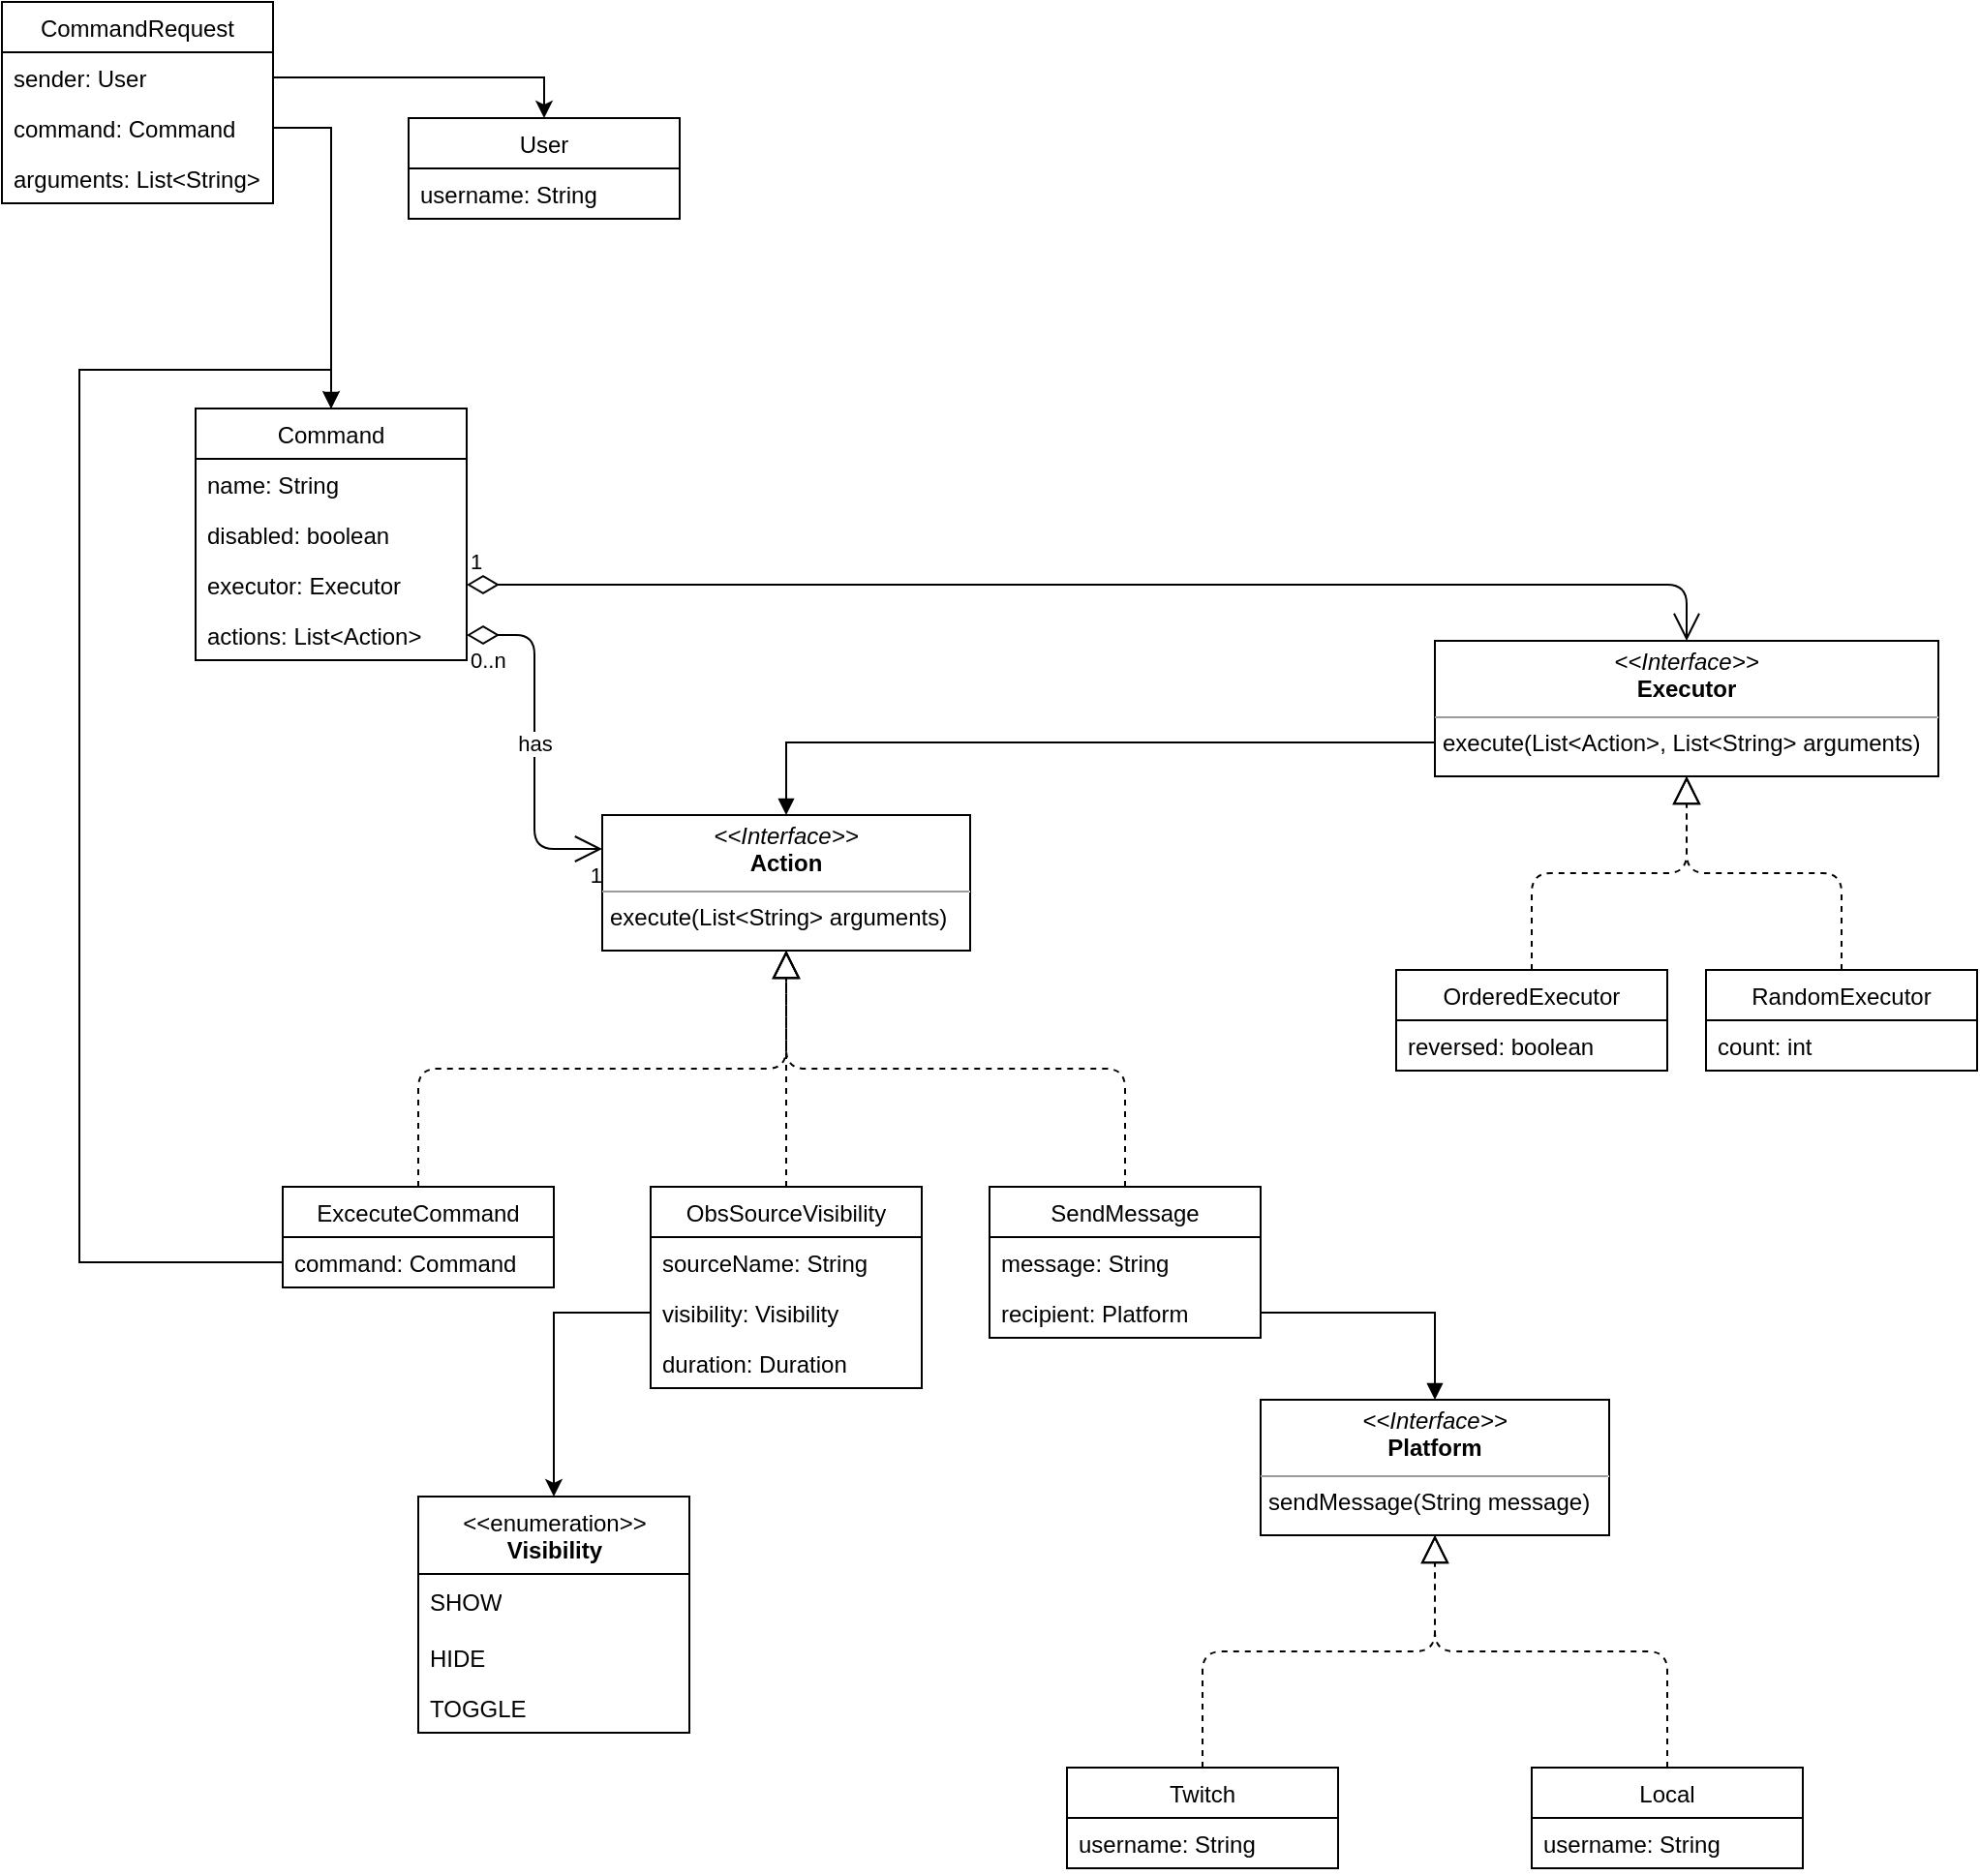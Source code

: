 <mxfile version="13.9.9" type="device"><diagram id="5rAWYIer4ax2ahDMZukU" name="Page-1"><mxGraphModel dx="1422" dy="1922" grid="1" gridSize="10" guides="1" tooltips="1" connect="1" arrows="1" fold="1" page="1" pageScale="1" pageWidth="850" pageHeight="1100" math="0" shadow="0"><root><mxCell id="0"/><mxCell id="1" parent="0"/><mxCell id="f0qsZhC-R-UJCWMtpXVE-1" value="Command" style="swimlane;fontStyle=0;childLayout=stackLayout;horizontal=1;startSize=26;fillColor=none;horizontalStack=0;resizeParent=1;resizeParentMax=0;resizeLast=0;collapsible=1;marginBottom=0;" parent="1" vertex="1"><mxGeometry x="240" y="120" width="140" height="130" as="geometry"/></mxCell><mxCell id="f0qsZhC-R-UJCWMtpXVE-2" value="name: String" style="text;strokeColor=none;fillColor=none;align=left;verticalAlign=top;spacingLeft=4;spacingRight=4;overflow=hidden;rotatable=0;points=[[0,0.5],[1,0.5]];portConstraint=eastwest;" parent="f0qsZhC-R-UJCWMtpXVE-1" vertex="1"><mxGeometry y="26" width="140" height="26" as="geometry"/></mxCell><mxCell id="f0qsZhC-R-UJCWMtpXVE-3" value="disabled: boolean" style="text;strokeColor=none;fillColor=none;align=left;verticalAlign=top;spacingLeft=4;spacingRight=4;overflow=hidden;rotatable=0;points=[[0,0.5],[1,0.5]];portConstraint=eastwest;" parent="f0qsZhC-R-UJCWMtpXVE-1" vertex="1"><mxGeometry y="52" width="140" height="26" as="geometry"/></mxCell><mxCell id="f0qsZhC-R-UJCWMtpXVE-106" value="executor: Executor" style="text;strokeColor=none;fillColor=none;align=left;verticalAlign=top;spacingLeft=4;spacingRight=4;overflow=hidden;rotatable=0;points=[[0,0.5],[1,0.5]];portConstraint=eastwest;" parent="f0qsZhC-R-UJCWMtpXVE-1" vertex="1"><mxGeometry y="78" width="140" height="26" as="geometry"/></mxCell><mxCell id="f0qsZhC-R-UJCWMtpXVE-4" value="actions: List&lt;Action&gt;" style="text;strokeColor=none;fillColor=none;align=left;verticalAlign=top;spacingLeft=4;spacingRight=4;overflow=hidden;rotatable=0;points=[[0,0.5],[1,0.5]];portConstraint=eastwest;" parent="f0qsZhC-R-UJCWMtpXVE-1" vertex="1"><mxGeometry y="104" width="140" height="26" as="geometry"/></mxCell><mxCell id="f0qsZhC-R-UJCWMtpXVE-10" value="has" style="endArrow=open;html=1;endSize=12;startArrow=diamondThin;startSize=14;startFill=0;edgeStyle=orthogonalEdgeStyle;exitX=1;exitY=0.5;exitDx=0;exitDy=0;entryX=0;entryY=0.25;entryDx=0;entryDy=0;" parent="1" source="f0qsZhC-R-UJCWMtpXVE-4" target="f0qsZhC-R-UJCWMtpXVE-92" edge="1"><mxGeometry relative="1" as="geometry"><mxPoint x="380" y="349" as="sourcePoint"/><mxPoint x="500" y="358.5" as="targetPoint"/></mxGeometry></mxCell><mxCell id="f0qsZhC-R-UJCWMtpXVE-11" value="0..n" style="edgeLabel;resizable=0;html=1;align=left;verticalAlign=top;" parent="f0qsZhC-R-UJCWMtpXVE-10" connectable="0" vertex="1"><mxGeometry x="-1" relative="1" as="geometry"/></mxCell><mxCell id="f0qsZhC-R-UJCWMtpXVE-12" value="1" style="edgeLabel;resizable=0;html=1;align=right;verticalAlign=top;" parent="f0qsZhC-R-UJCWMtpXVE-10" connectable="0" vertex="1"><mxGeometry x="1" relative="1" as="geometry"/></mxCell><mxCell id="f0qsZhC-R-UJCWMtpXVE-14" value="ObsSourceVisibility" style="swimlane;fontStyle=0;childLayout=stackLayout;horizontal=1;startSize=26;fillColor=none;horizontalStack=0;resizeParent=1;resizeParentMax=0;resizeLast=0;collapsible=1;marginBottom=0;" parent="1" vertex="1"><mxGeometry x="475" y="522" width="140" height="104" as="geometry"/></mxCell><mxCell id="f0qsZhC-R-UJCWMtpXVE-15" value="sourceName: String" style="text;strokeColor=none;fillColor=none;align=left;verticalAlign=top;spacingLeft=4;spacingRight=4;overflow=hidden;rotatable=0;points=[[0,0.5],[1,0.5]];portConstraint=eastwest;" parent="f0qsZhC-R-UJCWMtpXVE-14" vertex="1"><mxGeometry y="26" width="140" height="26" as="geometry"/></mxCell><mxCell id="f0qsZhC-R-UJCWMtpXVE-16" value="visibility: Visibility" style="text;strokeColor=none;fillColor=none;align=left;verticalAlign=top;spacingLeft=4;spacingRight=4;overflow=hidden;rotatable=0;points=[[0,0.5],[1,0.5]];portConstraint=eastwest;" parent="f0qsZhC-R-UJCWMtpXVE-14" vertex="1"><mxGeometry y="52" width="140" height="26" as="geometry"/></mxCell><mxCell id="f0qsZhC-R-UJCWMtpXVE-24" value="duration: Duration" style="text;strokeColor=none;fillColor=none;align=left;verticalAlign=top;spacingLeft=4;spacingRight=4;overflow=hidden;rotatable=0;points=[[0,0.5],[1,0.5]];portConstraint=eastwest;" parent="f0qsZhC-R-UJCWMtpXVE-14" vertex="1"><mxGeometry y="78" width="140" height="26" as="geometry"/></mxCell><mxCell id="f0qsZhC-R-UJCWMtpXVE-25" style="edgeStyle=orthogonalEdgeStyle;rounded=0;orthogonalLoop=1;jettySize=auto;html=1;exitX=0;exitY=0.5;exitDx=0;exitDy=0;" parent="1" source="f0qsZhC-R-UJCWMtpXVE-16" target="f0qsZhC-R-UJCWMtpXVE-64" edge="1"><mxGeometry relative="1" as="geometry"><mxPoint x="380" y="692" as="targetPoint"/></mxGeometry></mxCell><mxCell id="f0qsZhC-R-UJCWMtpXVE-26" value="SendMessage" style="swimlane;fontStyle=0;childLayout=stackLayout;horizontal=1;startSize=26;fillColor=none;horizontalStack=0;resizeParent=1;resizeParentMax=0;resizeLast=0;collapsible=1;marginBottom=0;" parent="1" vertex="1"><mxGeometry x="650" y="522" width="140" height="78" as="geometry"/></mxCell><mxCell id="f0qsZhC-R-UJCWMtpXVE-27" value="message: String" style="text;strokeColor=none;fillColor=none;align=left;verticalAlign=top;spacingLeft=4;spacingRight=4;overflow=hidden;rotatable=0;points=[[0,0.5],[1,0.5]];portConstraint=eastwest;" parent="f0qsZhC-R-UJCWMtpXVE-26" vertex="1"><mxGeometry y="26" width="140" height="26" as="geometry"/></mxCell><mxCell id="f0qsZhC-R-UJCWMtpXVE-30" value="recipient: Platform" style="text;strokeColor=none;fillColor=none;align=left;verticalAlign=top;spacingLeft=4;spacingRight=4;overflow=hidden;rotatable=0;points=[[0,0.5],[1,0.5]];portConstraint=eastwest;" parent="f0qsZhC-R-UJCWMtpXVE-26" vertex="1"><mxGeometry y="52" width="140" height="26" as="geometry"/></mxCell><mxCell id="f0qsZhC-R-UJCWMtpXVE-36" value="" style="endArrow=block;html=1;endSize=12;startArrow=none;startSize=14;startFill=0;edgeStyle=orthogonalEdgeStyle;exitX=0.5;exitY=0;exitDx=0;exitDy=0;entryX=0.5;entryY=1;entryDx=0;entryDy=0;endFill=0;dashed=1;" parent="1" source="f0qsZhC-R-UJCWMtpXVE-14" target="f0qsZhC-R-UJCWMtpXVE-92" edge="1"><mxGeometry x="0.043" relative="1" as="geometry"><mxPoint x="410" y="452" as="sourcePoint"/><mxPoint x="570" y="408" as="targetPoint"/><mxPoint as="offset"/></mxGeometry></mxCell><mxCell id="f0qsZhC-R-UJCWMtpXVE-39" value="" style="endArrow=block;html=1;endSize=12;startArrow=none;startSize=14;startFill=0;edgeStyle=orthogonalEdgeStyle;endFill=0;dashed=1;exitX=0.5;exitY=0;exitDx=0;exitDy=0;" parent="1" source="f0qsZhC-R-UJCWMtpXVE-26" target="f0qsZhC-R-UJCWMtpXVE-92" edge="1"><mxGeometry x="0.043" relative="1" as="geometry"><mxPoint x="390" y="542" as="sourcePoint"/><mxPoint x="570" y="408" as="targetPoint"/><mxPoint as="offset"/></mxGeometry></mxCell><mxCell id="f0qsZhC-R-UJCWMtpXVE-44" style="edgeStyle=orthogonalEdgeStyle;rounded=0;orthogonalLoop=1;jettySize=auto;html=1;startArrow=none;startFill=0;endArrow=block;endFill=1;entryX=0.5;entryY=0;entryDx=0;entryDy=0;" parent="1" source="f0qsZhC-R-UJCWMtpXVE-30" target="f0qsZhC-R-UJCWMtpXVE-80" edge="1"><mxGeometry relative="1" as="geometry"><mxPoint x="680" y="652" as="targetPoint"/></mxGeometry></mxCell><mxCell id="f0qsZhC-R-UJCWMtpXVE-49" value="ExcecuteCommand" style="swimlane;fontStyle=0;childLayout=stackLayout;horizontal=1;startSize=26;fillColor=none;horizontalStack=0;resizeParent=1;resizeParentMax=0;resizeLast=0;collapsible=1;marginBottom=0;" parent="1" vertex="1"><mxGeometry x="285" y="522" width="140" height="52" as="geometry"/></mxCell><mxCell id="f0qsZhC-R-UJCWMtpXVE-50" value="command: Command" style="text;strokeColor=none;fillColor=none;align=left;verticalAlign=top;spacingLeft=4;spacingRight=4;overflow=hidden;rotatable=0;points=[[0,0.5],[1,0.5]];portConstraint=eastwest;" parent="f0qsZhC-R-UJCWMtpXVE-49" vertex="1"><mxGeometry y="26" width="140" height="26" as="geometry"/></mxCell><mxCell id="f0qsZhC-R-UJCWMtpXVE-53" value="" style="endArrow=block;html=1;endSize=12;startArrow=none;startSize=14;startFill=0;edgeStyle=orthogonalEdgeStyle;endFill=0;dashed=1;exitX=0.5;exitY=0;exitDx=0;exitDy=0;" parent="1" source="f0qsZhC-R-UJCWMtpXVE-49" target="f0qsZhC-R-UJCWMtpXVE-92" edge="1"><mxGeometry x="0.043" relative="1" as="geometry"><mxPoint x="580" y="542" as="sourcePoint"/><mxPoint x="570" y="408" as="targetPoint"/><mxPoint as="offset"/></mxGeometry></mxCell><mxCell id="f0qsZhC-R-UJCWMtpXVE-55" value="Twitch" style="swimlane;fontStyle=0;childLayout=stackLayout;horizontal=1;startSize=26;fillColor=none;horizontalStack=0;resizeParent=1;resizeParentMax=0;resizeLast=0;collapsible=1;marginBottom=0;" parent="1" vertex="1"><mxGeometry x="690" y="822" width="140" height="52" as="geometry"/></mxCell><mxCell id="f0qsZhC-R-UJCWMtpXVE-56" value="username: String" style="text;strokeColor=none;fillColor=none;align=left;verticalAlign=top;spacingLeft=4;spacingRight=4;overflow=hidden;rotatable=0;points=[[0,0.5],[1,0.5]];portConstraint=eastwest;" parent="f0qsZhC-R-UJCWMtpXVE-55" vertex="1"><mxGeometry y="26" width="140" height="26" as="geometry"/></mxCell><mxCell id="f0qsZhC-R-UJCWMtpXVE-58" value="Local" style="swimlane;fontStyle=0;childLayout=stackLayout;horizontal=1;startSize=26;fillColor=none;horizontalStack=0;resizeParent=1;resizeParentMax=0;resizeLast=0;collapsible=1;marginBottom=0;" parent="1" vertex="1"><mxGeometry x="930" y="822" width="140" height="52" as="geometry"/></mxCell><mxCell id="f0qsZhC-R-UJCWMtpXVE-91" value="username: String" style="text;strokeColor=none;fillColor=none;align=left;verticalAlign=top;spacingLeft=4;spacingRight=4;overflow=hidden;rotatable=0;points=[[0,0.5],[1,0.5]];portConstraint=eastwest;" parent="f0qsZhC-R-UJCWMtpXVE-58" vertex="1"><mxGeometry y="26" width="140" height="26" as="geometry"/></mxCell><mxCell id="f0qsZhC-R-UJCWMtpXVE-64" value="&amp;lt;&amp;lt;enumeration&amp;gt;&amp;gt;&lt;br&gt;&lt;b&gt;Visibility&lt;/b&gt;" style="swimlane;fontStyle=0;align=center;verticalAlign=top;childLayout=stackLayout;horizontal=1;startSize=40;horizontalStack=0;resizeParent=1;resizeParentMax=0;resizeLast=0;collapsible=0;marginBottom=0;html=1;" parent="1" vertex="1"><mxGeometry x="355" y="682" width="140" height="122" as="geometry"/></mxCell><mxCell id="f0qsZhC-R-UJCWMtpXVE-65" value="SHOW" style="text;html=1;strokeColor=none;fillColor=none;align=left;verticalAlign=middle;spacingLeft=4;spacingRight=4;overflow=hidden;rotatable=0;points=[[0,0.5],[1,0.5]];portConstraint=eastwest;" parent="f0qsZhC-R-UJCWMtpXVE-64" vertex="1"><mxGeometry y="40" width="140" height="30" as="geometry"/></mxCell><mxCell id="f0qsZhC-R-UJCWMtpXVE-22" value="HIDE" style="text;strokeColor=none;fillColor=none;align=left;verticalAlign=top;spacingLeft=4;spacingRight=4;overflow=hidden;rotatable=0;points=[[0,0.5],[1,0.5]];portConstraint=eastwest;" parent="f0qsZhC-R-UJCWMtpXVE-64" vertex="1"><mxGeometry y="70" width="140" height="26" as="geometry"/></mxCell><mxCell id="f0qsZhC-R-UJCWMtpXVE-23" value="TOGGLE" style="text;strokeColor=none;fillColor=none;align=left;verticalAlign=top;spacingLeft=4;spacingRight=4;overflow=hidden;rotatable=0;points=[[0,0.5],[1,0.5]];portConstraint=eastwest;" parent="f0qsZhC-R-UJCWMtpXVE-64" vertex="1"><mxGeometry y="96" width="140" height="26" as="geometry"/></mxCell><mxCell id="f0qsZhC-R-UJCWMtpXVE-77" value="" style="endArrow=block;html=1;endSize=12;startArrow=none;startSize=14;startFill=0;edgeStyle=orthogonalEdgeStyle;endFill=0;dashed=1;exitX=0.5;exitY=0;exitDx=0;exitDy=0;entryX=0.5;entryY=1;entryDx=0;entryDy=0;" parent="1" source="f0qsZhC-R-UJCWMtpXVE-55" target="f0qsZhC-R-UJCWMtpXVE-80" edge="1"><mxGeometry x="0.043" relative="1" as="geometry"><mxPoint x="790" y="792" as="sourcePoint"/><mxPoint x="410" y="852" as="targetPoint"/><mxPoint as="offset"/></mxGeometry></mxCell><mxCell id="f0qsZhC-R-UJCWMtpXVE-80" value="&lt;p style=&quot;margin: 0px ; margin-top: 4px ; text-align: center&quot;&gt;&lt;i&gt;&amp;lt;&amp;lt;Interface&amp;gt;&amp;gt;&lt;/i&gt;&lt;br&gt;&lt;b&gt;Platform&lt;/b&gt;&lt;/p&gt;&lt;hr size=&quot;1&quot;&gt;&lt;p style=&quot;margin: 0px ; margin-left: 4px&quot;&gt;&lt;span&gt;sendMessage(String message)&lt;/span&gt;&lt;br&gt;&lt;/p&gt;" style="verticalAlign=top;align=left;overflow=fill;fontSize=12;fontFamily=Helvetica;html=1;" parent="1" vertex="1"><mxGeometry x="790" y="632" width="180" height="70" as="geometry"/></mxCell><mxCell id="f0qsZhC-R-UJCWMtpXVE-90" value="" style="endArrow=block;html=1;endSize=12;startArrow=none;startSize=14;startFill=0;edgeStyle=orthogonalEdgeStyle;endFill=0;dashed=1;exitX=0.5;exitY=0;exitDx=0;exitDy=0;" parent="1" source="f0qsZhC-R-UJCWMtpXVE-58" target="f0qsZhC-R-UJCWMtpXVE-80" edge="1"><mxGeometry x="0.043" relative="1" as="geometry"><mxPoint x="580" y="832" as="sourcePoint"/><mxPoint x="705" y="742" as="targetPoint"/><mxPoint as="offset"/></mxGeometry></mxCell><mxCell id="f0qsZhC-R-UJCWMtpXVE-92" value="&lt;p style=&quot;margin: 0px ; margin-top: 4px ; text-align: center&quot;&gt;&lt;i&gt;&amp;lt;&amp;lt;Interface&amp;gt;&amp;gt;&lt;/i&gt;&lt;br&gt;&lt;b&gt;Action&lt;/b&gt;&lt;/p&gt;&lt;hr size=&quot;1&quot;&gt;&lt;p style=&quot;margin: 0px ; margin-left: 4px&quot;&gt;&lt;span&gt;execute(List&amp;lt;String&amp;gt; arguments)&lt;/span&gt;&lt;br&gt;&lt;/p&gt;" style="verticalAlign=top;align=left;overflow=fill;fontSize=12;fontFamily=Helvetica;html=1;" parent="1" vertex="1"><mxGeometry x="450" y="330" width="190" height="70" as="geometry"/></mxCell><mxCell id="f0qsZhC-R-UJCWMtpXVE-93" style="edgeStyle=orthogonalEdgeStyle;rounded=0;orthogonalLoop=1;jettySize=auto;html=1;exitX=0;exitY=0.5;exitDx=0;exitDy=0;entryX=0.5;entryY=0;entryDx=0;entryDy=0;startArrow=none;startFill=0;endArrow=block;endFill=1;" parent="1" source="f0qsZhC-R-UJCWMtpXVE-50" target="f0qsZhC-R-UJCWMtpXVE-1" edge="1"><mxGeometry relative="1" as="geometry"><Array as="points"><mxPoint x="180" y="561"/><mxPoint x="180" y="100"/><mxPoint x="310" y="100"/></Array></mxGeometry></mxCell><mxCell id="f0qsZhC-R-UJCWMtpXVE-118" style="edgeStyle=orthogonalEdgeStyle;rounded=0;orthogonalLoop=1;jettySize=auto;html=1;exitX=0;exitY=0.75;exitDx=0;exitDy=0;entryX=0.5;entryY=0;entryDx=0;entryDy=0;startArrow=none;startFill=0;endArrow=block;endFill=1;" parent="1" source="f0qsZhC-R-UJCWMtpXVE-104" target="f0qsZhC-R-UJCWMtpXVE-92" edge="1"><mxGeometry relative="1" as="geometry"/></mxCell><mxCell id="f0qsZhC-R-UJCWMtpXVE-104" value="&lt;p style=&quot;margin: 0px ; margin-top: 4px ; text-align: center&quot;&gt;&lt;i&gt;&amp;lt;&amp;lt;Interface&amp;gt;&amp;gt;&lt;/i&gt;&lt;br&gt;&lt;b&gt;Executor&lt;/b&gt;&lt;/p&gt;&lt;hr size=&quot;1&quot;&gt;&lt;p style=&quot;margin: 0px ; margin-left: 4px&quot;&gt;&lt;span&gt;execute(List&amp;lt;Action&amp;gt;, List&amp;lt;String&amp;gt; arguments)&lt;/span&gt;&lt;br&gt;&lt;/p&gt;" style="verticalAlign=top;align=left;overflow=fill;fontSize=12;fontFamily=Helvetica;html=1;" parent="1" vertex="1"><mxGeometry x="880" y="240" width="260" height="70" as="geometry"/></mxCell><mxCell id="f0qsZhC-R-UJCWMtpXVE-107" value="1" style="endArrow=open;html=1;endSize=12;startArrow=diamondThin;startSize=14;startFill=0;edgeStyle=orthogonalEdgeStyle;align=left;verticalAlign=bottom;exitX=1;exitY=0.5;exitDx=0;exitDy=0;entryX=0.5;entryY=0;entryDx=0;entryDy=0;" parent="1" source="f0qsZhC-R-UJCWMtpXVE-106" target="f0qsZhC-R-UJCWMtpXVE-104" edge="1"><mxGeometry x="-1" y="3" relative="1" as="geometry"><mxPoint x="510" y="130" as="sourcePoint"/><mxPoint x="670" y="130" as="targetPoint"/></mxGeometry></mxCell><mxCell id="f0qsZhC-R-UJCWMtpXVE-108" value="OrderedExecutor" style="swimlane;fontStyle=0;childLayout=stackLayout;horizontal=1;startSize=26;fillColor=none;horizontalStack=0;resizeParent=1;resizeParentMax=0;resizeLast=0;collapsible=1;marginBottom=0;" parent="1" vertex="1"><mxGeometry x="860" y="410" width="140" height="52" as="geometry"/></mxCell><mxCell id="f0qsZhC-R-UJCWMtpXVE-109" value="reversed: boolean" style="text;strokeColor=none;fillColor=none;align=left;verticalAlign=top;spacingLeft=4;spacingRight=4;overflow=hidden;rotatable=0;points=[[0,0.5],[1,0.5]];portConstraint=eastwest;" parent="f0qsZhC-R-UJCWMtpXVE-108" vertex="1"><mxGeometry y="26" width="140" height="26" as="geometry"/></mxCell><mxCell id="f0qsZhC-R-UJCWMtpXVE-112" value="RandomExecutor" style="swimlane;fontStyle=0;childLayout=stackLayout;horizontal=1;startSize=26;fillColor=none;horizontalStack=0;resizeParent=1;resizeParentMax=0;resizeLast=0;collapsible=1;marginBottom=0;" parent="1" vertex="1"><mxGeometry x="1020" y="410" width="140" height="52" as="geometry"/></mxCell><mxCell id="f0qsZhC-R-UJCWMtpXVE-113" value="count: int" style="text;strokeColor=none;fillColor=none;align=left;verticalAlign=top;spacingLeft=4;spacingRight=4;overflow=hidden;rotatable=0;points=[[0,0.5],[1,0.5]];portConstraint=eastwest;" parent="f0qsZhC-R-UJCWMtpXVE-112" vertex="1"><mxGeometry y="26" width="140" height="26" as="geometry"/></mxCell><mxCell id="f0qsZhC-R-UJCWMtpXVE-116" value="" style="endArrow=block;html=1;endSize=12;startArrow=none;startSize=14;startFill=0;edgeStyle=orthogonalEdgeStyle;endFill=0;dashed=1;exitX=0.5;exitY=0;exitDx=0;exitDy=0;entryX=0.5;entryY=1;entryDx=0;entryDy=0;" parent="1" source="f0qsZhC-R-UJCWMtpXVE-108" target="f0qsZhC-R-UJCWMtpXVE-104" edge="1"><mxGeometry x="0.043" relative="1" as="geometry"><mxPoint x="990" y="832" as="sourcePoint"/><mxPoint x="875.059" y="712" as="targetPoint"/><mxPoint as="offset"/></mxGeometry></mxCell><mxCell id="f0qsZhC-R-UJCWMtpXVE-117" value="" style="endArrow=block;html=1;endSize=12;startArrow=none;startSize=14;startFill=0;edgeStyle=orthogonalEdgeStyle;endFill=0;dashed=1;exitX=0.5;exitY=0;exitDx=0;exitDy=0;entryX=0.5;entryY=1;entryDx=0;entryDy=0;" parent="1" source="f0qsZhC-R-UJCWMtpXVE-112" target="f0qsZhC-R-UJCWMtpXVE-104" edge="1"><mxGeometry x="0.043" relative="1" as="geometry"><mxPoint x="950" y="380" as="sourcePoint"/><mxPoint x="1025" y="304.0" as="targetPoint"/><mxPoint as="offset"/></mxGeometry></mxCell><mxCell id="e6xDXN2AggEZOmxT28kz-2" value="CommandRequest" style="swimlane;fontStyle=0;childLayout=stackLayout;horizontal=1;startSize=26;fillColor=none;horizontalStack=0;resizeParent=1;resizeParentMax=0;resizeLast=0;collapsible=1;marginBottom=0;" vertex="1" parent="1"><mxGeometry x="140" y="-90" width="140" height="104" as="geometry"/></mxCell><mxCell id="e6xDXN2AggEZOmxT28kz-4" value="sender: User" style="text;strokeColor=none;fillColor=none;align=left;verticalAlign=top;spacingLeft=4;spacingRight=4;overflow=hidden;rotatable=0;points=[[0,0.5],[1,0.5]];portConstraint=eastwest;" vertex="1" parent="e6xDXN2AggEZOmxT28kz-2"><mxGeometry y="26" width="140" height="26" as="geometry"/></mxCell><mxCell id="e6xDXN2AggEZOmxT28kz-3" value="command: Command" style="text;strokeColor=none;fillColor=none;align=left;verticalAlign=top;spacingLeft=4;spacingRight=4;overflow=hidden;rotatable=0;points=[[0,0.5],[1,0.5]];portConstraint=eastwest;" vertex="1" parent="e6xDXN2AggEZOmxT28kz-2"><mxGeometry y="52" width="140" height="26" as="geometry"/></mxCell><mxCell id="e6xDXN2AggEZOmxT28kz-12" value="arguments: List&lt;String&gt;" style="text;strokeColor=none;fillColor=none;align=left;verticalAlign=top;spacingLeft=4;spacingRight=4;overflow=hidden;rotatable=0;points=[[0,0.5],[1,0.5]];portConstraint=eastwest;" vertex="1" parent="e6xDXN2AggEZOmxT28kz-2"><mxGeometry y="78" width="140" height="26" as="geometry"/></mxCell><mxCell id="e6xDXN2AggEZOmxT28kz-7" style="edgeStyle=orthogonalEdgeStyle;rounded=0;orthogonalLoop=1;jettySize=auto;html=1;exitX=1;exitY=0.5;exitDx=0;exitDy=0;entryX=0.5;entryY=0;entryDx=0;entryDy=0;" edge="1" parent="1" source="e6xDXN2AggEZOmxT28kz-3" target="f0qsZhC-R-UJCWMtpXVE-1"><mxGeometry relative="1" as="geometry"/></mxCell><mxCell id="e6xDXN2AggEZOmxT28kz-8" value="User" style="swimlane;fontStyle=0;childLayout=stackLayout;horizontal=1;startSize=26;fillColor=none;horizontalStack=0;resizeParent=1;resizeParentMax=0;resizeLast=0;collapsible=1;marginBottom=0;" vertex="1" parent="1"><mxGeometry x="350" y="-30" width="140" height="52" as="geometry"/></mxCell><mxCell id="e6xDXN2AggEZOmxT28kz-9" value="username: String" style="text;strokeColor=none;fillColor=none;align=left;verticalAlign=top;spacingLeft=4;spacingRight=4;overflow=hidden;rotatable=0;points=[[0,0.5],[1,0.5]];portConstraint=eastwest;" vertex="1" parent="e6xDXN2AggEZOmxT28kz-8"><mxGeometry y="26" width="140" height="26" as="geometry"/></mxCell><mxCell id="e6xDXN2AggEZOmxT28kz-11" style="edgeStyle=orthogonalEdgeStyle;rounded=0;orthogonalLoop=1;jettySize=auto;html=1;exitX=1;exitY=0.5;exitDx=0;exitDy=0;entryX=0.5;entryY=0;entryDx=0;entryDy=0;" edge="1" parent="1" source="e6xDXN2AggEZOmxT28kz-4" target="e6xDXN2AggEZOmxT28kz-8"><mxGeometry relative="1" as="geometry"/></mxCell></root></mxGraphModel></diagram></mxfile>